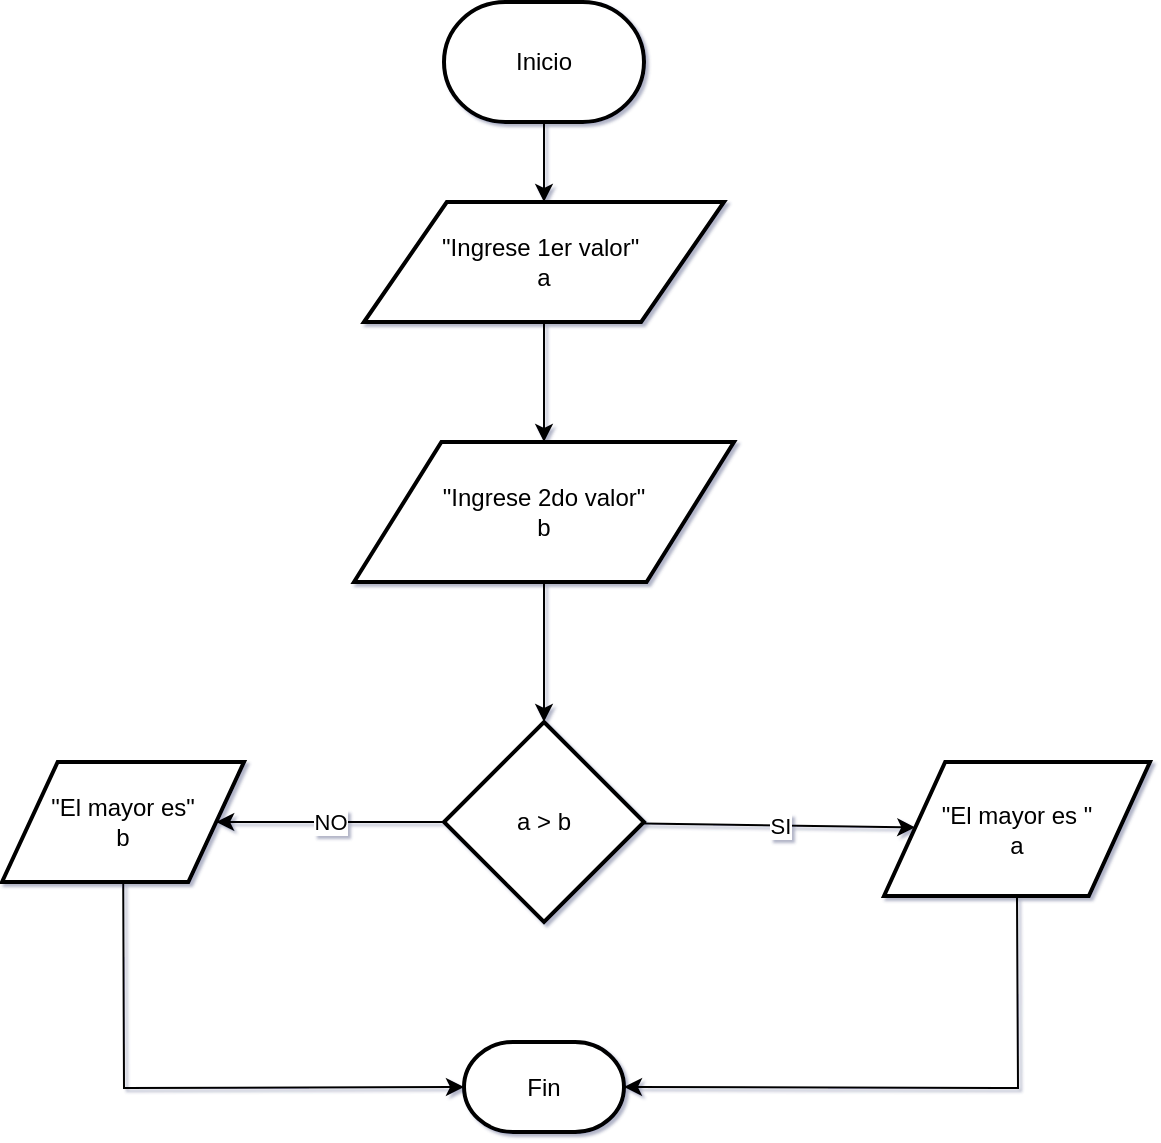 <mxfile>
    <diagram id="zL-etB564yIAgMERZBsj" name="Page-1">
        <mxGraphModel dx="129" dy="311" grid="0" gridSize="10" guides="1" tooltips="1" connect="1" arrows="1" fold="1" page="1" pageScale="1" pageWidth="827" pageHeight="1169" background="none" math="0" shadow="1">
            <root>
                <mxCell id="0"/>
                <mxCell id="1" parent="0"/>
                <mxCell id="5" style="edgeStyle=none;html=1;exitX=0.5;exitY=1;exitDx=0;exitDy=0;exitPerimeter=0;entryX=0.5;entryY=0;entryDx=0;entryDy=0;rounded=0;" edge="1" parent="1" source="3" target="4">
                    <mxGeometry relative="1" as="geometry">
                        <mxPoint x="300" y="110" as="targetPoint"/>
                    </mxGeometry>
                </mxCell>
                <mxCell id="3" value="Inicio" style="strokeWidth=2;html=1;shape=mxgraph.flowchart.terminator;whiteSpace=wrap;rounded=0;" vertex="1" parent="1">
                    <mxGeometry x="250" y="20" width="100" height="60" as="geometry"/>
                </mxCell>
                <mxCell id="7" style="edgeStyle=none;html=1;exitX=0.5;exitY=1;exitDx=0;exitDy=0;entryX=0.5;entryY=0;entryDx=0;entryDy=0;rounded=0;" edge="1" parent="1" source="4" target="6">
                    <mxGeometry relative="1" as="geometry"/>
                </mxCell>
                <mxCell id="4" value="&quot;Ingrese 1er valor&quot;&amp;nbsp;&lt;br&gt;a" style="shape=parallelogram;html=1;strokeWidth=2;perimeter=parallelogramPerimeter;whiteSpace=wrap;arcSize=12;size=0.23;rounded=0;" vertex="1" parent="1">
                    <mxGeometry x="210" y="120" width="180" height="60" as="geometry"/>
                </mxCell>
                <mxCell id="9" style="edgeStyle=none;html=1;entryX=0.5;entryY=0;entryDx=0;entryDy=0;entryPerimeter=0;rounded=0;" edge="1" parent="1" source="6" target="8">
                    <mxGeometry relative="1" as="geometry"/>
                </mxCell>
                <mxCell id="6" value="&quot;Ingrese 2do valor&quot;&lt;br&gt;b" style="shape=parallelogram;html=1;strokeWidth=2;perimeter=parallelogramPerimeter;whiteSpace=wrap;arcSize=12;size=0.23;rounded=0;" vertex="1" parent="1">
                    <mxGeometry x="205" y="240" width="190" height="70" as="geometry"/>
                </mxCell>
                <mxCell id="11" value="NO" style="edgeStyle=none;html=1;entryX=1;entryY=0.5;entryDx=0;entryDy=0;rounded=0;" edge="1" parent="1" source="8" target="10">
                    <mxGeometry relative="1" as="geometry"/>
                </mxCell>
                <mxCell id="13" value="SI" style="edgeStyle=none;html=1;rounded=0;" edge="1" parent="1" source="8" target="12">
                    <mxGeometry relative="1" as="geometry"/>
                </mxCell>
                <mxCell id="8" value="a &amp;gt; b" style="strokeWidth=2;html=1;shape=mxgraph.flowchart.decision;whiteSpace=wrap;rounded=0;" vertex="1" parent="1">
                    <mxGeometry x="250" y="380" width="100" height="100" as="geometry"/>
                </mxCell>
                <mxCell id="15" style="edgeStyle=none;html=1;entryX=0;entryY=0.5;entryDx=0;entryDy=0;entryPerimeter=0;rounded=0;" edge="1" parent="1" source="10" target="14">
                    <mxGeometry relative="1" as="geometry">
                        <Array as="points">
                            <mxPoint x="90" y="563"/>
                        </Array>
                    </mxGeometry>
                </mxCell>
                <mxCell id="10" value="&quot;El mayor es&quot;&lt;br&gt;b" style="shape=parallelogram;html=1;strokeWidth=2;perimeter=parallelogramPerimeter;whiteSpace=wrap;arcSize=12;size=0.23;rounded=0;" vertex="1" parent="1">
                    <mxGeometry x="29" y="400" width="121" height="60" as="geometry"/>
                </mxCell>
                <mxCell id="16" style="edgeStyle=none;html=1;exitX=0.5;exitY=1;exitDx=0;exitDy=0;entryX=1;entryY=0.5;entryDx=0;entryDy=0;entryPerimeter=0;rounded=0;" edge="1" parent="1" source="12" target="14">
                    <mxGeometry relative="1" as="geometry">
                        <Array as="points">
                            <mxPoint x="537" y="563"/>
                        </Array>
                    </mxGeometry>
                </mxCell>
                <mxCell id="12" value="&quot;El mayor es &quot;&lt;br&gt;a" style="shape=parallelogram;html=1;strokeWidth=2;perimeter=parallelogramPerimeter;whiteSpace=wrap;arcSize=12;size=0.23;rounded=0;" vertex="1" parent="1">
                    <mxGeometry x="470" y="400" width="133" height="67" as="geometry"/>
                </mxCell>
                <mxCell id="14" value="Fin" style="strokeWidth=2;html=1;shape=mxgraph.flowchart.terminator;whiteSpace=wrap;rounded=0;" vertex="1" parent="1">
                    <mxGeometry x="260" y="540" width="80" height="45" as="geometry"/>
                </mxCell>
            </root>
        </mxGraphModel>
    </diagram>
</mxfile>